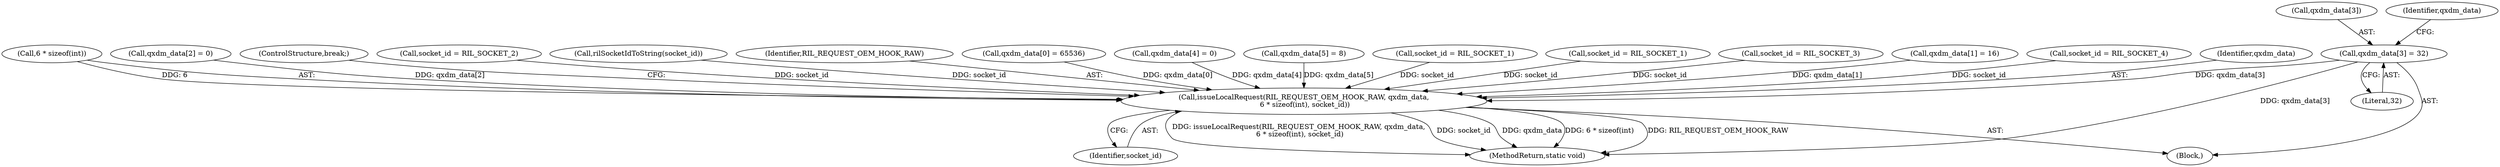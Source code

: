digraph "0_Android_cd5f15f588a5d27e99ba12f057245bfe507f8c42@array" {
"1000509" [label="(Call,qxdm_data[3] = 32)"];
"1000524" [label="(Call,issueLocalRequest(RIL_REQUEST_OEM_HOOK_RAW, qxdm_data,\n 6 * sizeof(int), socket_id))"];
"1000531" [label="(Identifier,socket_id)"];
"1000146" [label="(Call,rilSocketIdToString(socket_id))"];
"1000373" [label="(Block,)"];
"1000525" [label="(Identifier,RIL_REQUEST_OEM_HOOK_RAW)"];
"1000494" [label="(Call,qxdm_data[0] = 65536)"];
"1000513" [label="(Literal,32)"];
"1000527" [label="(Call,6 * sizeof(int))"];
"1000514" [label="(Call,qxdm_data[4] = 0)"];
"1000519" [label="(Call,qxdm_data[5] = 8)"];
"1000509" [label="(Call,qxdm_data[3] = 32)"];
"1000344" [label="(Call,socket_id = RIL_SOCKET_1)"];
"1000364" [label="(Call,socket_id = RIL_SOCKET_1)"];
"1000354" [label="(Call,socket_id = RIL_SOCKET_3)"];
"1000524" [label="(Call,issueLocalRequest(RIL_REQUEST_OEM_HOOK_RAW, qxdm_data,\n 6 * sizeof(int), socket_id))"];
"1000499" [label="(Call,qxdm_data[1] = 16)"];
"1000633" [label="(MethodReturn,static void)"];
"1000510" [label="(Call,qxdm_data[3])"];
"1000516" [label="(Identifier,qxdm_data)"];
"1000359" [label="(Call,socket_id = RIL_SOCKET_4)"];
"1000526" [label="(Identifier,qxdm_data)"];
"1000504" [label="(Call,qxdm_data[2] = 0)"];
"1000532" [label="(ControlStructure,break;)"];
"1000349" [label="(Call,socket_id = RIL_SOCKET_2)"];
"1000509" -> "1000373"  [label="AST: "];
"1000509" -> "1000513"  [label="CFG: "];
"1000510" -> "1000509"  [label="AST: "];
"1000513" -> "1000509"  [label="AST: "];
"1000516" -> "1000509"  [label="CFG: "];
"1000509" -> "1000633"  [label="DDG: qxdm_data[3]"];
"1000509" -> "1000524"  [label="DDG: qxdm_data[3]"];
"1000524" -> "1000373"  [label="AST: "];
"1000524" -> "1000531"  [label="CFG: "];
"1000525" -> "1000524"  [label="AST: "];
"1000526" -> "1000524"  [label="AST: "];
"1000527" -> "1000524"  [label="AST: "];
"1000531" -> "1000524"  [label="AST: "];
"1000532" -> "1000524"  [label="CFG: "];
"1000524" -> "1000633"  [label="DDG: RIL_REQUEST_OEM_HOOK_RAW"];
"1000524" -> "1000633"  [label="DDG: issueLocalRequest(RIL_REQUEST_OEM_HOOK_RAW, qxdm_data,\n 6 * sizeof(int), socket_id)"];
"1000524" -> "1000633"  [label="DDG: socket_id"];
"1000524" -> "1000633"  [label="DDG: qxdm_data"];
"1000524" -> "1000633"  [label="DDG: 6 * sizeof(int)"];
"1000519" -> "1000524"  [label="DDG: qxdm_data[5]"];
"1000514" -> "1000524"  [label="DDG: qxdm_data[4]"];
"1000494" -> "1000524"  [label="DDG: qxdm_data[0]"];
"1000499" -> "1000524"  [label="DDG: qxdm_data[1]"];
"1000504" -> "1000524"  [label="DDG: qxdm_data[2]"];
"1000527" -> "1000524"  [label="DDG: 6"];
"1000364" -> "1000524"  [label="DDG: socket_id"];
"1000349" -> "1000524"  [label="DDG: socket_id"];
"1000359" -> "1000524"  [label="DDG: socket_id"];
"1000344" -> "1000524"  [label="DDG: socket_id"];
"1000146" -> "1000524"  [label="DDG: socket_id"];
"1000354" -> "1000524"  [label="DDG: socket_id"];
}
